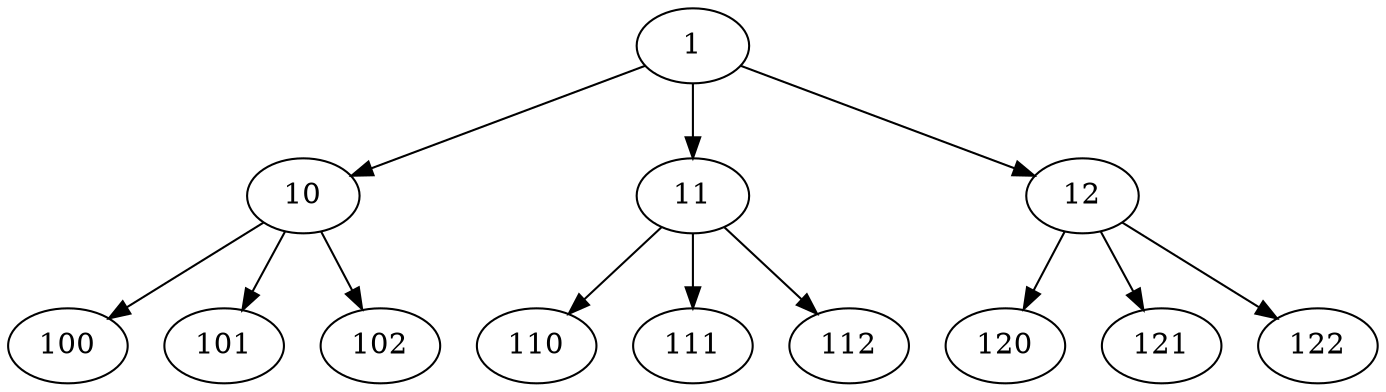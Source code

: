 strict digraph  {
	1 -> 10;
	1 -> 11;
	1 -> 12;
	10 -> 100;
	10 -> 101;
	10 -> 102;
	11 -> 110;
	11 -> 111;
	11 -> 112;
	12 -> 120;
	12 -> 121;
	12 -> 122;
}
